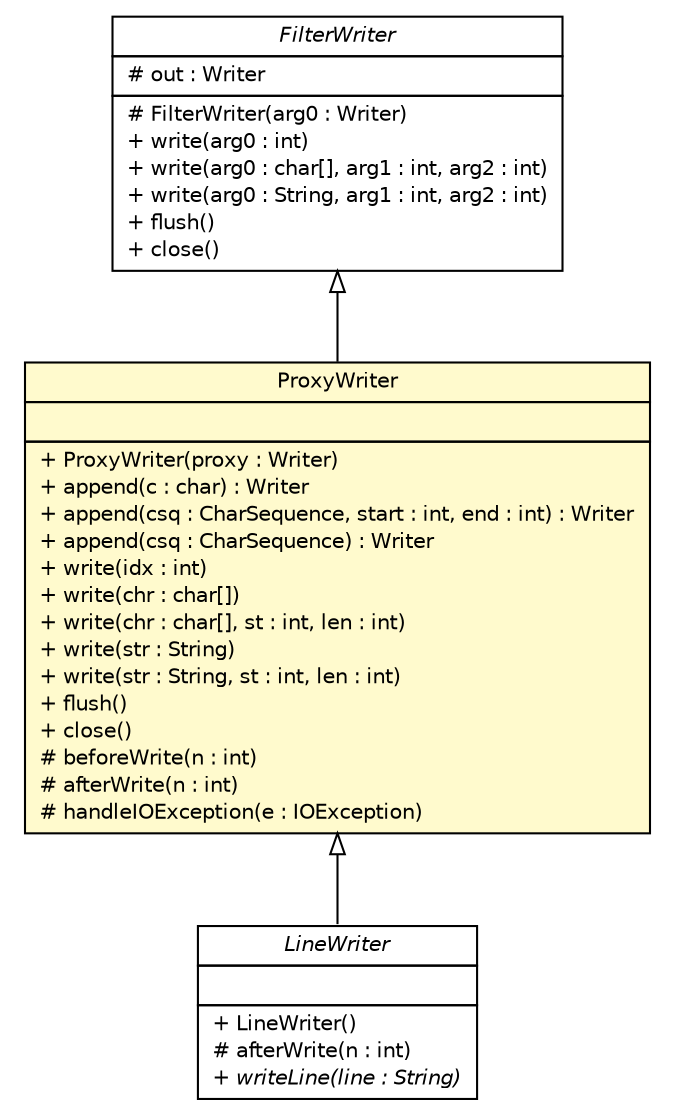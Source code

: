 #!/usr/local/bin/dot
#
# Class diagram 
# Generated by UMLGraph version R5_6 (http://www.umlgraph.org/)
#

digraph G {
	edge [fontname="Helvetica",fontsize=10,labelfontname="Helvetica",labelfontsize=10];
	node [fontname="Helvetica",fontsize=10,shape=plaintext];
	nodesep=0.25;
	ranksep=0.5;
	// sorcer.org.apache.commons.io.output.ProxyWriter
	c417229 [label=<<table title="sorcer.org.apache.commons.io.output.ProxyWriter" border="0" cellborder="1" cellspacing="0" cellpadding="2" port="p" bgcolor="lemonChiffon" href="./ProxyWriter.html">
		<tr><td><table border="0" cellspacing="0" cellpadding="1">
<tr><td align="center" balign="center"> ProxyWriter </td></tr>
		</table></td></tr>
		<tr><td><table border="0" cellspacing="0" cellpadding="1">
<tr><td align="left" balign="left">  </td></tr>
		</table></td></tr>
		<tr><td><table border="0" cellspacing="0" cellpadding="1">
<tr><td align="left" balign="left"> + ProxyWriter(proxy : Writer) </td></tr>
<tr><td align="left" balign="left"> + append(c : char) : Writer </td></tr>
<tr><td align="left" balign="left"> + append(csq : CharSequence, start : int, end : int) : Writer </td></tr>
<tr><td align="left" balign="left"> + append(csq : CharSequence) : Writer </td></tr>
<tr><td align="left" balign="left"> + write(idx : int) </td></tr>
<tr><td align="left" balign="left"> + write(chr : char[]) </td></tr>
<tr><td align="left" balign="left"> + write(chr : char[], st : int, len : int) </td></tr>
<tr><td align="left" balign="left"> + write(str : String) </td></tr>
<tr><td align="left" balign="left"> + write(str : String, st : int, len : int) </td></tr>
<tr><td align="left" balign="left"> + flush() </td></tr>
<tr><td align="left" balign="left"> + close() </td></tr>
<tr><td align="left" balign="left"> # beforeWrite(n : int) </td></tr>
<tr><td align="left" balign="left"> # afterWrite(n : int) </td></tr>
<tr><td align="left" balign="left"> # handleIOException(e : IOException) </td></tr>
		</table></td></tr>
		</table>>, URL="./ProxyWriter.html", fontname="Helvetica", fontcolor="black", fontsize=10.0];
	// sorcer.util.io.LineWriter
	c417301 [label=<<table title="sorcer.util.io.LineWriter" border="0" cellborder="1" cellspacing="0" cellpadding="2" port="p" href="../../../../../util/io/LineWriter.html">
		<tr><td><table border="0" cellspacing="0" cellpadding="1">
<tr><td align="center" balign="center"><font face="Helvetica-Oblique"> LineWriter </font></td></tr>
		</table></td></tr>
		<tr><td><table border="0" cellspacing="0" cellpadding="1">
<tr><td align="left" balign="left">  </td></tr>
		</table></td></tr>
		<tr><td><table border="0" cellspacing="0" cellpadding="1">
<tr><td align="left" balign="left"> + LineWriter() </td></tr>
<tr><td align="left" balign="left"> # afterWrite(n : int) </td></tr>
<tr><td align="left" balign="left"><font face="Helvetica-Oblique" point-size="10.0"> + writeLine(line : String) </font></td></tr>
		</table></td></tr>
		</table>>, URL="../../../../../util/io/LineWriter.html", fontname="Helvetica", fontcolor="black", fontsize=10.0];
	//sorcer.org.apache.commons.io.output.ProxyWriter extends java.io.FilterWriter
	c417933:p -> c417229:p [dir=back,arrowtail=empty];
	//sorcer.util.io.LineWriter extends sorcer.org.apache.commons.io.output.ProxyWriter
	c417229:p -> c417301:p [dir=back,arrowtail=empty];
	// java.io.FilterWriter
	c417933 [label=<<table title="java.io.FilterWriter" border="0" cellborder="1" cellspacing="0" cellpadding="2" port="p" href="http://docs.oracle.com/javase/7/docs/api/java/io/FilterWriter.html">
		<tr><td><table border="0" cellspacing="0" cellpadding="1">
<tr><td align="center" balign="center"><font face="Helvetica-Oblique"> FilterWriter </font></td></tr>
		</table></td></tr>
		<tr><td><table border="0" cellspacing="0" cellpadding="1">
<tr><td align="left" balign="left"> # out : Writer </td></tr>
		</table></td></tr>
		<tr><td><table border="0" cellspacing="0" cellpadding="1">
<tr><td align="left" balign="left"> # FilterWriter(arg0 : Writer) </td></tr>
<tr><td align="left" balign="left"> + write(arg0 : int) </td></tr>
<tr><td align="left" balign="left"> + write(arg0 : char[], arg1 : int, arg2 : int) </td></tr>
<tr><td align="left" balign="left"> + write(arg0 : String, arg1 : int, arg2 : int) </td></tr>
<tr><td align="left" balign="left"> + flush() </td></tr>
<tr><td align="left" balign="left"> + close() </td></tr>
		</table></td></tr>
		</table>>, URL="http://docs.oracle.com/javase/7/docs/api/java/io/FilterWriter.html", fontname="Helvetica", fontcolor="black", fontsize=10.0];
}

